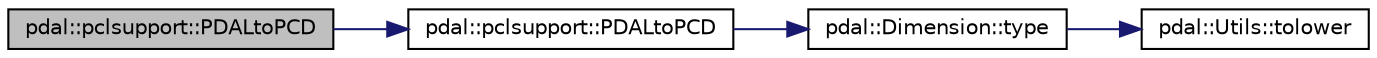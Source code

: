 digraph "pdal::pclsupport::PDALtoPCD"
{
  edge [fontname="Helvetica",fontsize="10",labelfontname="Helvetica",labelfontsize="10"];
  node [fontname="Helvetica",fontsize="10",shape=record];
  rankdir="LR";
  Node1 [label="pdal::pclsupport::PDALtoPCD",height=0.2,width=0.4,color="black", fillcolor="grey75", style="filled", fontcolor="black"];
  Node1 -> Node2 [color="midnightblue",fontsize="10",style="solid",fontname="Helvetica"];
  Node2 [label="pdal::pclsupport::PDALtoPCD",height=0.2,width=0.4,color="black", fillcolor="white", style="filled",URL="$namespacepdal_1_1pclsupport.html#ade7f04ae01cc02b8a30eb4beb48f9d75",tooltip="Convert PDAL point cloud to PCD. "];
  Node2 -> Node3 [color="midnightblue",fontsize="10",style="solid",fontname="Helvetica"];
  Node3 [label="pdal::Dimension::type",height=0.2,width=0.4,color="black", fillcolor="white", style="filled",URL="$namespacepdal_1_1Dimension.html#a880d689fed54aa3ded6f88c9e058c5d2"];
  Node3 -> Node4 [color="midnightblue",fontsize="10",style="solid",fontname="Helvetica"];
  Node4 [label="pdal::Utils::tolower",height=0.2,width=0.4,color="black", fillcolor="white", style="filled",URL="$namespacepdal_1_1Utils.html#a5268937cf695835e55392f752dc02cb2"];
}
